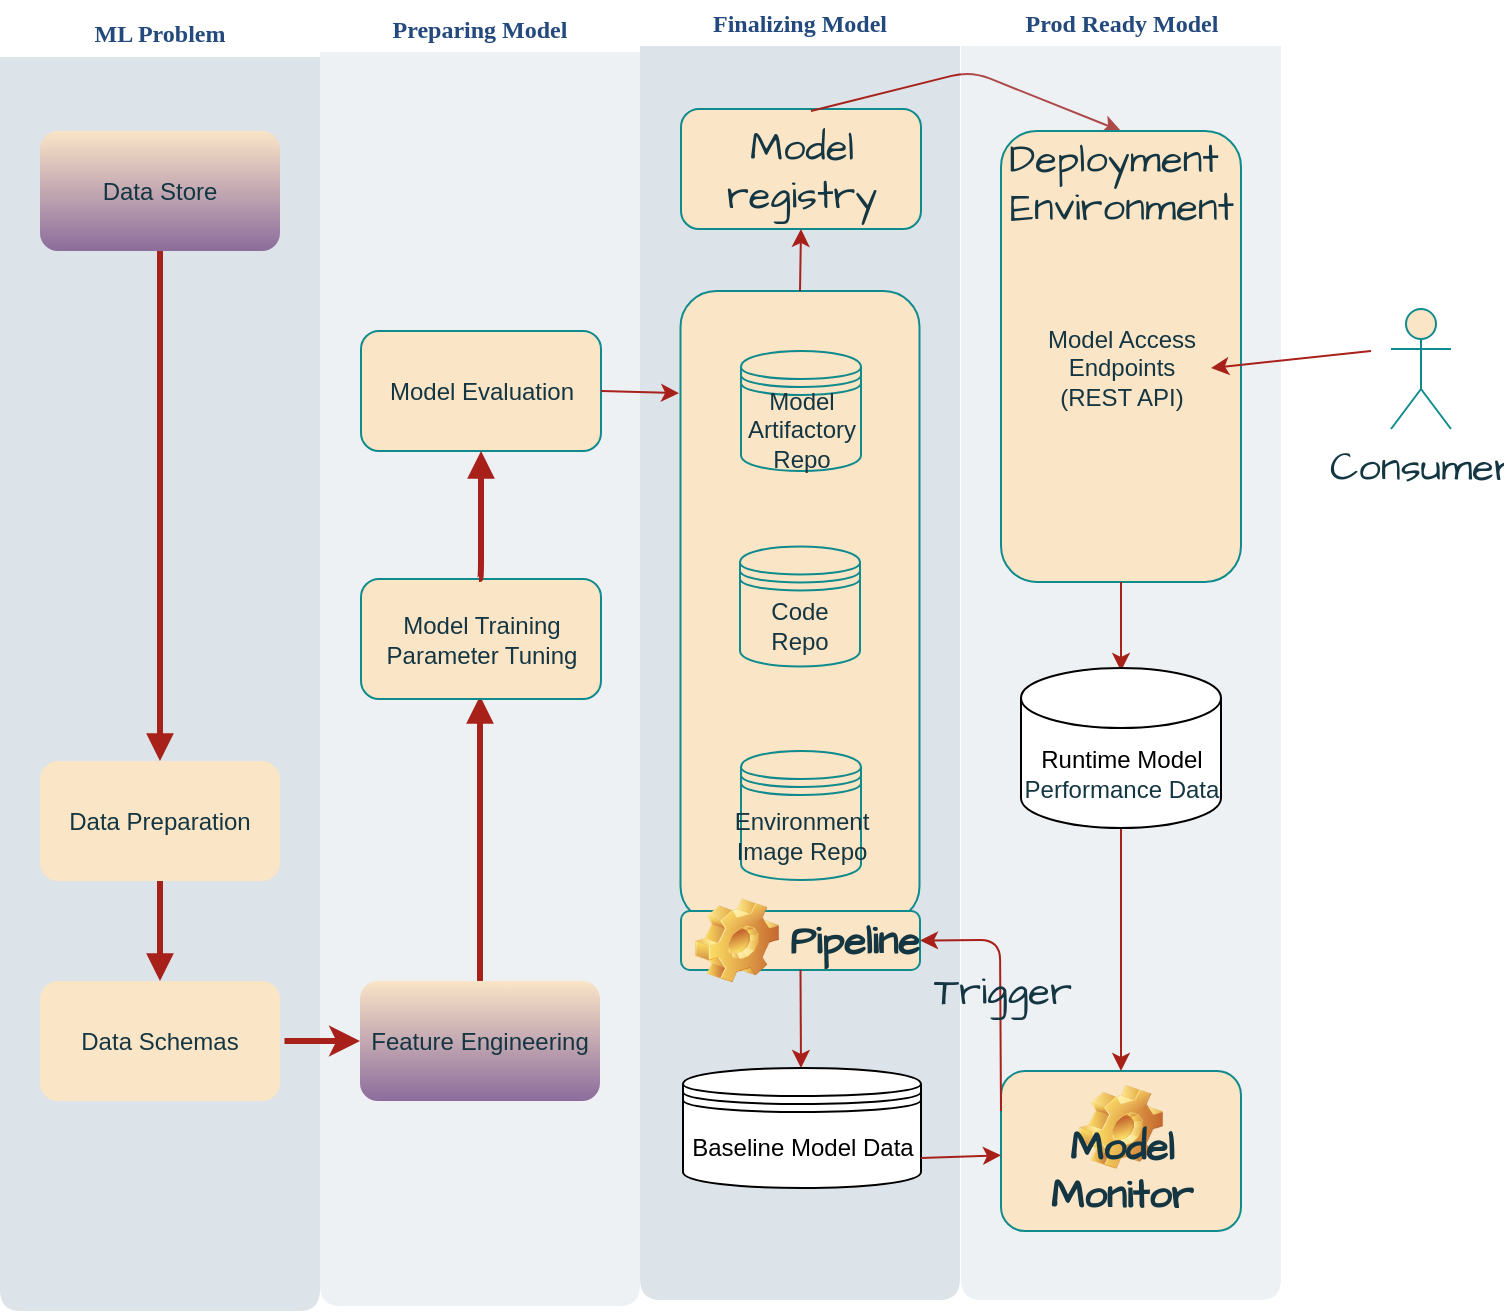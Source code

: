 <mxfile version="21.6.5" type="github">
  <diagram id="07fea595-8f29-1299-0266-81d95cde20df" name="ML Ops Flow">
    <mxGraphModel dx="714" dy="507" grid="1" gridSize="10" guides="1" tooltips="1" connect="1" arrows="1" fold="1" page="1" pageScale="1" pageWidth="1169" pageHeight="827" background="none" math="0" shadow="0">
      <root>
        <mxCell id="0" />
        <mxCell id="1" parent="0" />
        <mxCell id="170" value="&lt;font color=&quot;#23497d&quot;&gt;ML Problem&lt;/font&gt;" style="swimlane;whiteSpace=wrap;fillColor=none;swimlaneFillColor=#BAC8D3;fontColor=#143642;fontFamily=Tahoma;html=1;strokeColor=none;opacity=50;labelBackgroundColor=none;rounded=1;" parent="1" vertex="1">
          <mxGeometry x="270" y="91.5" width="160" height="650" as="geometry">
            <mxRectangle x="20" y="20" width="80" height="23" as="alternateBounds" />
          </mxGeometry>
        </mxCell>
        <mxCell id="171" value="Data Store" style="whiteSpace=wrap;shadow=0;fontColor=#143642;fontFamily=Helvetica;fontStyle=0;html=1;fontSize=12;plain-purple;strokeColor=none;fillColor=#FAE5C7;spacing=6;verticalAlign=middle;labelBackgroundColor=none;rounded=1;" parent="170" vertex="1">
          <mxGeometry x="20" y="60" width="120" height="60" as="geometry" />
        </mxCell>
        <mxCell id="172" value="Data Preparation" style="whiteSpace=wrap;strokeColor=none;fillColor=#FAE5C7;shadow=0;fontColor=#143642;fontFamily=Helvetica;fontStyle=0;html=1;fontSize=12;spacing=6;verticalAlign=middle;labelBackgroundColor=none;rounded=1;" parent="170" vertex="1">
          <mxGeometry x="20" y="375" width="120" height="60" as="geometry" />
        </mxCell>
        <mxCell id="173" value="Data Schemas" style="whiteSpace=wrap;strokeColor=none;fillColor=#FAE5C7;shadow=0;fontColor=#143642;fontFamily=Helvetica;fontStyle=0;html=1;fontSize=12;spacing=6;verticalAlign=middle;labelBackgroundColor=none;rounded=1;" parent="170" vertex="1">
          <mxGeometry x="20" y="485" width="120" height="60" as="geometry" />
        </mxCell>
        <mxCell id="174" value="" style="edgeStyle=segmentEdgeStyle;strokeColor=#A8201A;strokeWidth=3;html=1;endArrow=block;endFill=1;labelBackgroundColor=none;fontColor=default;" parent="170" source="172" target="173" edge="1">
          <mxGeometry width="100" height="100" relative="1" as="geometry">
            <mxPoint x="170" y="397.5" as="sourcePoint" />
            <mxPoint x="270" y="472.5" as="targetPoint" />
          </mxGeometry>
        </mxCell>
        <mxCell id="175" value="" style="edgeStyle=segmentEdgeStyle;strokeColor=#A8201A;strokeWidth=3;html=1;endArrow=block;endFill=1;labelBackgroundColor=none;fontColor=default;" parent="170" source="171" target="172" edge="1">
          <mxGeometry width="100" height="100" relative="1" as="geometry">
            <mxPoint x="160" y="110" as="sourcePoint" />
            <mxPoint x="260" y="185" as="targetPoint" />
          </mxGeometry>
        </mxCell>
        <mxCell id="187" value="&lt;font color=&quot;#23497d&quot;&gt;Finalizing Model&lt;/font&gt;" style="swimlane;whiteSpace=wrap;fillColor=none;swimlaneFillColor=#BAC8D3;fontColor=#143642;fontFamily=Tahoma;html=1;strokeColor=none;opacity=50;labelBackgroundColor=none;rounded=1;" parent="1" vertex="1">
          <mxGeometry x="590" y="86" width="160" height="650" as="geometry">
            <mxRectangle x="20" y="20" width="80" height="23" as="alternateBounds" />
          </mxGeometry>
        </mxCell>
        <mxCell id="LDGs9otjKLNxabIMayrT-233" value="" style="rounded=1;whiteSpace=wrap;html=1;fillColor=#FAE5C7;strokeColor=#0F8B8D;labelBackgroundColor=none;fontColor=#143642;" vertex="1" parent="187">
          <mxGeometry x="20.25" y="145.5" width="119.5" height="315.5" as="geometry" />
        </mxCell>
        <mxCell id="LDGs9otjKLNxabIMayrT-224" value="Model Artifactory&lt;br&gt;Repo" style="shape=datastore;whiteSpace=wrap;html=1;labelBackgroundColor=none;fillColor=#FAE5C7;strokeColor=#0F8B8D;fontColor=#143642;rounded=1;" vertex="1" parent="187">
          <mxGeometry x="50.5" y="175.5" width="60" height="60" as="geometry" />
        </mxCell>
        <mxCell id="LDGs9otjKLNxabIMayrT-228" value="Code Repo" style="shape=datastore;whiteSpace=wrap;html=1;labelBackgroundColor=none;fillColor=#FAE5C7;strokeColor=#0F8B8D;fontColor=#143642;rounded=1;" vertex="1" parent="187">
          <mxGeometry x="50" y="273.25" width="60" height="60" as="geometry" />
        </mxCell>
        <mxCell id="LDGs9otjKLNxabIMayrT-230" value="Environment Image Repo" style="shape=datastore;whiteSpace=wrap;html=1;labelBackgroundColor=none;fillColor=#FAE5C7;strokeColor=#0F8B8D;fontColor=#143642;rounded=1;" vertex="1" parent="187">
          <mxGeometry x="50.5" y="375.5" width="60" height="64.5" as="geometry" />
        </mxCell>
        <mxCell id="LDGs9otjKLNxabIMayrT-236" value="Model registry" style="rounded=1;whiteSpace=wrap;html=1;hachureGap=4;fontFamily=Architects Daughter;fontSource=https%3A%2F%2Ffonts.googleapis.com%2Fcss%3Ffamily%3DArchitects%2BDaughter;fontSize=20;labelBackgroundColor=none;fillColor=#FAE5C7;strokeColor=#0F8B8D;fontColor=#143642;" vertex="1" parent="187">
          <mxGeometry x="20.5" y="54.5" width="120" height="60" as="geometry" />
        </mxCell>
        <mxCell id="LDGs9otjKLNxabIMayrT-237" value="" style="endArrow=classic;html=1;rounded=1;hachureGap=4;fontFamily=Architects Daughter;fontSource=https%3A%2F%2Ffonts.googleapis.com%2Fcss%3Ffamily%3DArchitects%2BDaughter;fontSize=16;entryX=0.5;entryY=1;entryDx=0;entryDy=0;exitX=0.5;exitY=0;exitDx=0;exitDy=0;labelBackgroundColor=none;strokeColor=#A8201A;fontColor=default;" edge="1" parent="187" source="LDGs9otjKLNxabIMayrT-233" target="LDGs9otjKLNxabIMayrT-236">
          <mxGeometry width="50" height="50" relative="1" as="geometry">
            <mxPoint x="5.5" y="305.5" as="sourcePoint" />
            <mxPoint x="55.5" y="255.5" as="targetPoint" />
          </mxGeometry>
        </mxCell>
        <mxCell id="LDGs9otjKLNxabIMayrT-239" value="Pipeline" style="label;whiteSpace=wrap;html=1;image=img/clipart/Gear_128x128.png;hachureGap=4;fontFamily=Architects Daughter;fontSource=https%3A%2F%2Ffonts.googleapis.com%2Fcss%3Ffamily%3DArchitects%2BDaughter;fontSize=20;labelBackgroundColor=none;fillColor=#FAE5C7;strokeColor=#0F8B8D;fontColor=#143642;" vertex="1" parent="187">
          <mxGeometry x="20.5" y="455.5" width="119.5" height="29.5" as="geometry" />
        </mxCell>
        <mxCell id="LDGs9otjKLNxabIMayrT-242" value="" style="endArrow=classic;html=1;rounded=1;hachureGap=4;fontFamily=Architects Daughter;fontSource=https%3A%2F%2Ffonts.googleapis.com%2Fcss%3Ffamily%3DArchitects%2BDaughter;fontSize=16;entryX=0.5;entryY=0;entryDx=0;entryDy=0;labelBackgroundColor=none;strokeColor=#A8201A;fontColor=default;" edge="1" parent="187" target="LDGs9otjKLNxabIMayrT-240">
          <mxGeometry width="50" height="50" relative="1" as="geometry">
            <mxPoint x="85.5" y="55.5" as="sourcePoint" />
            <mxPoint x="135.5" y="5.5" as="targetPoint" />
            <Array as="points">
              <mxPoint x="165.5" y="35.5" />
            </Array>
          </mxGeometry>
        </mxCell>
        <mxCell id="LDGs9otjKLNxabIMayrT-244" value="" style="endArrow=classic;html=1;rounded=1;hachureGap=4;fontFamily=Architects Daughter;fontSource=https%3A%2F%2Ffonts.googleapis.com%2Fcss%3Ffamily%3DArchitects%2BDaughter;fontSize=16;exitX=0.5;exitY=1;exitDx=0;exitDy=0;entryX=0.5;entryY=0;entryDx=0;entryDy=0;labelBackgroundColor=none;strokeColor=#A8201A;fontColor=default;" edge="1" parent="187" source="LDGs9otjKLNxabIMayrT-239">
          <mxGeometry width="50" height="50" relative="1" as="geometry">
            <mxPoint x="205.5" y="535.5" as="sourcePoint" />
            <mxPoint x="80.5" y="534" as="targetPoint" />
          </mxGeometry>
        </mxCell>
        <mxCell id="LDGs9otjKLNxabIMayrT-257" value="Baseline Model Data" style="shape=datastore;whiteSpace=wrap;html=1;" vertex="1" parent="187">
          <mxGeometry x="21.5" y="534" width="119" height="60" as="geometry" />
        </mxCell>
        <mxCell id="183" value="&lt;font color=&quot;#23497d&quot;&gt;Preparing Model&lt;/font&gt;" style="swimlane;whiteSpace=wrap;fillColor=none;swimlaneFillColor=#BAC8D3;fontColor=#143642;fontFamily=Tahoma;html=1;strokeColor=none;opacity=25;labelBackgroundColor=none;rounded=1;" parent="1" vertex="1">
          <mxGeometry x="430" y="89" width="160" height="650" as="geometry">
            <mxRectangle x="20" y="20" width="80" height="23" as="alternateBounds" />
          </mxGeometry>
        </mxCell>
        <mxCell id="184" value="Feature Engineering" style="whiteSpace=wrap;shadow=0;fontColor=#143642;fontFamily=Helvetica;fontStyle=0;html=1;fontSize=12;plain-purple;strokeColor=none;fillColor=#FAE5C7;spacing=6;verticalAlign=middle;labelBackgroundColor=none;rounded=1;" parent="183" vertex="1">
          <mxGeometry x="20" y="487.5" width="120" height="60" as="geometry" />
        </mxCell>
        <mxCell id="186" value="" style="edgeStyle=segmentEdgeStyle;strokeColor=#A8201A;strokeWidth=3;html=1;endArrow=block;endFill=1;labelBackgroundColor=none;fontColor=default;" parent="183" source="184" edge="1">
          <mxGeometry width="100" height="100" relative="1" as="geometry">
            <mxPoint x="-10" y="100" as="sourcePoint" />
            <mxPoint x="80" y="345" as="targetPoint" />
          </mxGeometry>
        </mxCell>
        <mxCell id="LDGs9otjKLNxabIMayrT-220" value="Model Training&lt;br&gt;Parameter Tuning" style="rounded=1;whiteSpace=wrap;html=1;labelBackgroundColor=none;fillColor=#FAE5C7;strokeColor=#0F8B8D;fontColor=#143642;" vertex="1" parent="183">
          <mxGeometry x="20.5" y="286.5" width="120" height="60" as="geometry" />
        </mxCell>
        <mxCell id="LDGs9otjKLNxabIMayrT-221" value="Model Evaluation" style="rounded=1;whiteSpace=wrap;html=1;labelBackgroundColor=none;fillColor=#FAE5C7;strokeColor=#0F8B8D;fontColor=#143642;" vertex="1" parent="183">
          <mxGeometry x="20.5" y="162.5" width="120" height="60" as="geometry" />
        </mxCell>
        <mxCell id="LDGs9otjKLNxabIMayrT-222" value="" style="edgeStyle=segmentEdgeStyle;strokeColor=#A8201A;strokeWidth=3;html=1;endArrow=block;endFill=1;entryX=0.5;entryY=1;entryDx=0;entryDy=0;labelBackgroundColor=none;fontColor=default;" edge="1" parent="183" target="LDGs9otjKLNxabIMayrT-221">
          <mxGeometry width="100" height="100" relative="1" as="geometry">
            <mxPoint x="79.5" y="286.5" as="sourcePoint" />
            <mxPoint x="79.5" y="143.5" as="targetPoint" />
          </mxGeometry>
        </mxCell>
        <mxCell id="193" value="&lt;font color=&quot;#23497d&quot;&gt;Prod Ready Model&lt;/font&gt;" style="swimlane;whiteSpace=wrap;fillColor=none;swimlaneFillColor=#BAC8D3;fontColor=#143642;fontFamily=Tahoma;html=1;strokeColor=none;opacity=25;labelBackgroundColor=none;rounded=1;" parent="1" vertex="1">
          <mxGeometry x="750.5" y="86" width="160" height="650" as="geometry">
            <mxRectangle x="20" y="20" width="80" height="23" as="alternateBounds" />
          </mxGeometry>
        </mxCell>
        <mxCell id="LDGs9otjKLNxabIMayrT-240" value="" style="rounded=1;whiteSpace=wrap;html=1;hachureGap=4;fontFamily=Architects Daughter;fontSource=https%3A%2F%2Ffonts.googleapis.com%2Fcss%3Ffamily%3DArchitects%2BDaughter;fontSize=20;labelBackgroundColor=none;fillColor=#FAE5C7;strokeColor=#0F8B8D;fontColor=#143642;" vertex="1" parent="193">
          <mxGeometry x="20" y="65.5" width="120" height="225.5" as="geometry" />
        </mxCell>
        <mxCell id="194" value="Model Access Endpoints&lt;br&gt;(REST API)" style="whiteSpace=wrap;strokeColor=none;fillColor=#FAE5C7;shadow=0;fontColor=#143642;fontFamily=Helvetica;fontStyle=0;html=1;fontSize=12;spacing=6;verticalAlign=middle;labelBackgroundColor=none;rounded=1;" parent="193" vertex="1">
          <mxGeometry x="35" y="159" width="90" height="50" as="geometry" />
        </mxCell>
        <mxCell id="LDGs9otjKLNxabIMayrT-241" value="Deployment&amp;nbsp;&lt;br&gt;Environment" style="text;html=1;strokeColor=none;fillColor=none;align=center;verticalAlign=middle;whiteSpace=wrap;rounded=1;fontSize=20;fontFamily=Architects Daughter;labelBackgroundColor=none;fontColor=#143642;" vertex="1" parent="193">
          <mxGeometry x="50" y="75.5" width="60" height="30" as="geometry" />
        </mxCell>
        <mxCell id="LDGs9otjKLNxabIMayrT-245" value="" style="endArrow=classic;html=1;rounded=1;hachureGap=4;fontFamily=Architects Daughter;fontSource=https%3A%2F%2Ffonts.googleapis.com%2Fcss%3Ffamily%3DArchitects%2BDaughter;fontSize=16;exitX=0.5;exitY=1;exitDx=0;exitDy=0;labelBackgroundColor=none;strokeColor=#A8201A;fontColor=default;" edge="1" parent="193" source="LDGs9otjKLNxabIMayrT-240">
          <mxGeometry width="50" height="50" relative="1" as="geometry">
            <mxPoint x="55" y="495.5" as="sourcePoint" />
            <mxPoint x="80" y="335.5" as="targetPoint" />
          </mxGeometry>
        </mxCell>
        <mxCell id="LDGs9otjKLNxabIMayrT-246" value="Model Monitor" style="label;whiteSpace=wrap;html=1;align=center;verticalAlign=bottom;spacingLeft=0;spacingBottom=4;imageAlign=center;imageVerticalAlign=top;image=img/clipart/Gear_128x128.png;hachureGap=4;fontFamily=Architects Daughter;fontSource=https%3A%2F%2Ffonts.googleapis.com%2Fcss%3Ffamily%3DArchitects%2BDaughter;fontSize=20;labelBackgroundColor=none;fillColor=#FAE5C7;strokeColor=#0F8B8D;fontColor=#143642;" vertex="1" parent="193">
          <mxGeometry x="20" y="535.5" width="120" height="80" as="geometry" />
        </mxCell>
        <mxCell id="LDGs9otjKLNxabIMayrT-248" value="" style="endArrow=classic;html=1;rounded=1;hachureGap=4;fontFamily=Architects Daughter;fontSource=https%3A%2F%2Ffonts.googleapis.com%2Fcss%3Ffamily%3DArchitects%2BDaughter;fontSize=16;exitX=0.5;exitY=1;exitDx=0;exitDy=0;entryX=0.5;entryY=0;entryDx=0;entryDy=0;labelBackgroundColor=none;strokeColor=#A8201A;fontColor=default;" edge="1" parent="193" target="LDGs9otjKLNxabIMayrT-246">
          <mxGeometry width="50" height="50" relative="1" as="geometry">
            <mxPoint x="80" y="395.5" as="sourcePoint" />
            <mxPoint x="235" y="385.5" as="targetPoint" />
          </mxGeometry>
        </mxCell>
        <mxCell id="LDGs9otjKLNxabIMayrT-256" value="Runtime Model&lt;br style=&quot;border-color: var(--border-color); color: rgb(20, 54, 66);&quot;&gt;&lt;span style=&quot;color: rgb(20, 54, 66);&quot;&gt;Performance Data&lt;/span&gt;" style="shape=cylinder3;whiteSpace=wrap;html=1;boundedLbl=1;backgroundOutline=1;size=15;" vertex="1" parent="193">
          <mxGeometry x="30" y="334" width="100" height="80" as="geometry" />
        </mxCell>
        <mxCell id="LDGs9otjKLNxabIMayrT-218" value="" style="endArrow=classic;html=1;rounded=1;exitX=1;exitY=0.5;exitDx=0;exitDy=0;entryX=0;entryY=0.5;entryDx=0;entryDy=0;strokeWidth=3;labelBackgroundColor=none;strokeColor=#A8201A;fontColor=default;" edge="1" parent="1" target="184">
          <mxGeometry width="50" height="50" relative="1" as="geometry">
            <mxPoint x="412.25" y="606.5" as="sourcePoint" />
            <mxPoint x="607.75" y="361.5" as="targetPoint" />
          </mxGeometry>
        </mxCell>
        <mxCell id="LDGs9otjKLNxabIMayrT-234" value="" style="endArrow=classic;html=1;rounded=1;hachureGap=4;fontFamily=Architects Daughter;fontSource=https%3A%2F%2Ffonts.googleapis.com%2Fcss%3Ffamily%3DArchitects%2BDaughter;fontSize=16;entryX=-0.006;entryY=0.162;entryDx=0;entryDy=0;entryPerimeter=0;exitX=1;exitY=0.5;exitDx=0;exitDy=0;labelBackgroundColor=none;strokeColor=#A8201A;fontColor=default;" edge="1" parent="1" source="LDGs9otjKLNxabIMayrT-221" target="LDGs9otjKLNxabIMayrT-233">
          <mxGeometry width="50" height="50" relative="1" as="geometry">
            <mxPoint x="575.5" y="281.5" as="sourcePoint" />
            <mxPoint x="645.5" y="381.5" as="targetPoint" />
          </mxGeometry>
        </mxCell>
        <mxCell id="LDGs9otjKLNxabIMayrT-249" value="" style="endArrow=classic;html=1;rounded=1;hachureGap=4;fontFamily=Architects Daughter;fontSource=https%3A%2F%2Ffonts.googleapis.com%2Fcss%3Ffamily%3DArchitects%2BDaughter;fontSize=16;exitX=0;exitY=0.25;exitDx=0;exitDy=0;entryX=1;entryY=0.5;entryDx=0;entryDy=0;strokeColor=#A8201A;labelBackgroundColor=none;fontColor=default;" edge="1" parent="1" source="LDGs9otjKLNxabIMayrT-246" target="LDGs9otjKLNxabIMayrT-239">
          <mxGeometry width="50" height="50" relative="1" as="geometry">
            <mxPoint x="775.5" y="551.5" as="sourcePoint" />
            <mxPoint x="825.5" y="501.5" as="targetPoint" />
            <Array as="points">
              <mxPoint x="770" y="556" />
            </Array>
          </mxGeometry>
        </mxCell>
        <mxCell id="LDGs9otjKLNxabIMayrT-250" value="Trigger" style="edgeLabel;html=1;align=center;verticalAlign=middle;resizable=0;points=[];fontSize=20;fontFamily=Architects Daughter;labelBackgroundColor=none;fontColor=#143642;rounded=1;" vertex="1" connectable="0" parent="LDGs9otjKLNxabIMayrT-249">
          <mxGeometry x="-0.032" y="-1" relative="1" as="geometry">
            <mxPoint as="offset" />
          </mxGeometry>
        </mxCell>
        <mxCell id="LDGs9otjKLNxabIMayrT-251" value="" style="endArrow=classic;html=1;rounded=1;hachureGap=4;fontFamily=Architects Daughter;fontSource=https%3A%2F%2Ffonts.googleapis.com%2Fcss%3Ffamily%3DArchitects%2BDaughter;fontSize=16;exitX=1;exitY=0.75;exitDx=0;exitDy=0;labelBackgroundColor=none;strokeColor=#A8201A;fontColor=default;" edge="1" parent="1" target="LDGs9otjKLNxabIMayrT-246">
          <mxGeometry width="50" height="50" relative="1" as="geometry">
            <mxPoint x="730.5" y="665" as="sourcePoint" />
            <mxPoint x="825.5" y="581.5" as="targetPoint" />
          </mxGeometry>
        </mxCell>
        <mxCell id="LDGs9otjKLNxabIMayrT-252" value="Consumer" style="shape=umlActor;verticalLabelPosition=bottom;verticalAlign=top;html=1;outlineConnect=0;hachureGap=4;fontFamily=Architects Daughter;fontSource=https%3A%2F%2Ffonts.googleapis.com%2Fcss%3Ffamily%3DArchitects%2BDaughter;fontSize=20;labelBackgroundColor=none;fillColor=#FAE5C7;strokeColor=#0F8B8D;fontColor=#143642;rounded=1;" vertex="1" parent="1">
          <mxGeometry x="965.5" y="240.5" width="30" height="60" as="geometry" />
        </mxCell>
        <mxCell id="LDGs9otjKLNxabIMayrT-255" value="" style="endArrow=classic;html=1;rounded=1;hachureGap=4;fontFamily=Architects Daughter;fontSource=https%3A%2F%2Ffonts.googleapis.com%2Fcss%3Ffamily%3DArchitects%2BDaughter;fontSize=16;entryX=1;entryY=0.5;entryDx=0;entryDy=0;labelBackgroundColor=none;strokeColor=#A8201A;fontColor=default;" edge="1" parent="1" target="194">
          <mxGeometry width="50" height="50" relative="1" as="geometry">
            <mxPoint x="955.5" y="261.5" as="sourcePoint" />
            <mxPoint x="825.5" y="321.5" as="targetPoint" />
          </mxGeometry>
        </mxCell>
      </root>
    </mxGraphModel>
  </diagram>
</mxfile>
